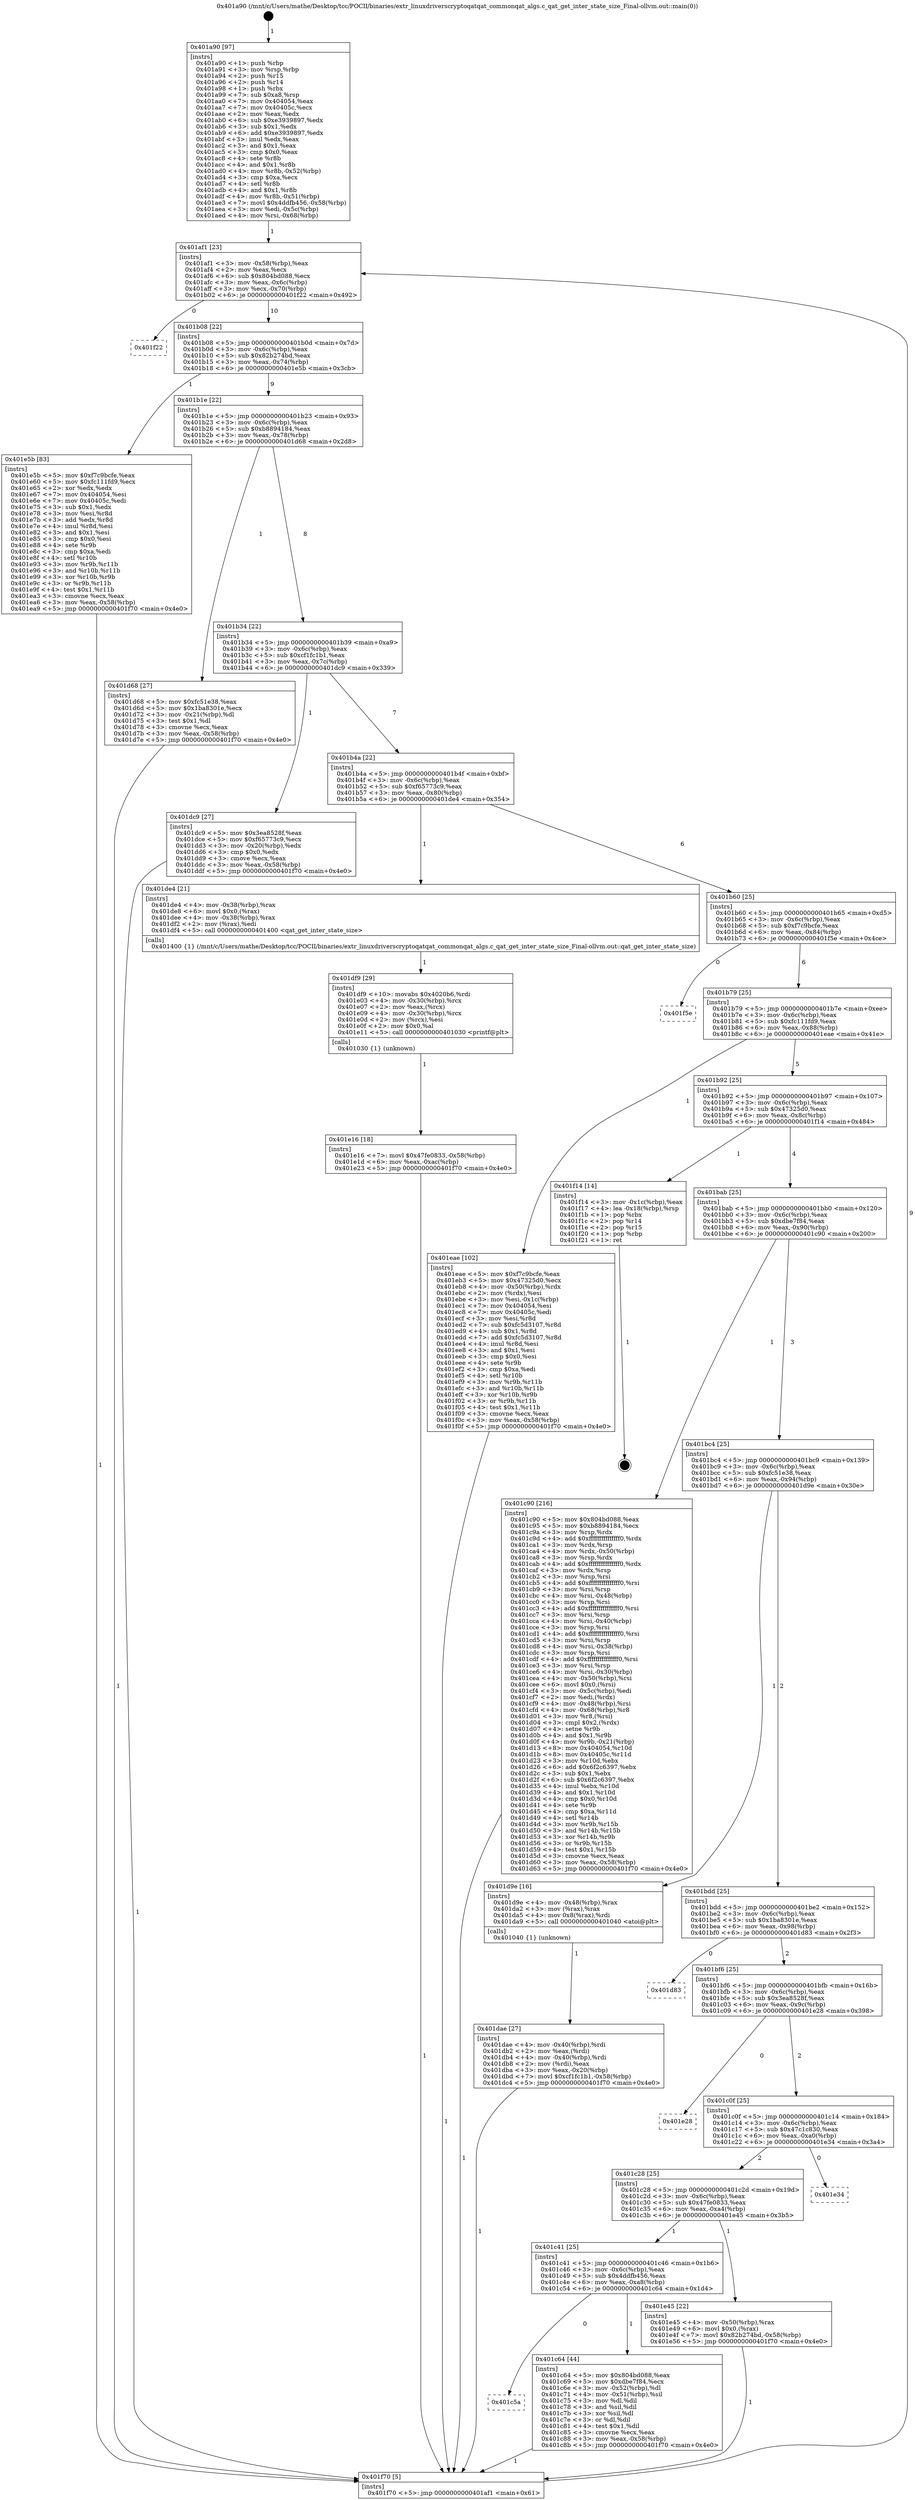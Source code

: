 digraph "0x401a90" {
  label = "0x401a90 (/mnt/c/Users/mathe/Desktop/tcc/POCII/binaries/extr_linuxdriverscryptoqatqat_commonqat_algs.c_qat_get_inter_state_size_Final-ollvm.out::main(0))"
  labelloc = "t"
  node[shape=record]

  Entry [label="",width=0.3,height=0.3,shape=circle,fillcolor=black,style=filled]
  "0x401af1" [label="{
     0x401af1 [23]\l
     | [instrs]\l
     &nbsp;&nbsp;0x401af1 \<+3\>: mov -0x58(%rbp),%eax\l
     &nbsp;&nbsp;0x401af4 \<+2\>: mov %eax,%ecx\l
     &nbsp;&nbsp;0x401af6 \<+6\>: sub $0x804bd088,%ecx\l
     &nbsp;&nbsp;0x401afc \<+3\>: mov %eax,-0x6c(%rbp)\l
     &nbsp;&nbsp;0x401aff \<+3\>: mov %ecx,-0x70(%rbp)\l
     &nbsp;&nbsp;0x401b02 \<+6\>: je 0000000000401f22 \<main+0x492\>\l
  }"]
  "0x401f22" [label="{
     0x401f22\l
  }", style=dashed]
  "0x401b08" [label="{
     0x401b08 [22]\l
     | [instrs]\l
     &nbsp;&nbsp;0x401b08 \<+5\>: jmp 0000000000401b0d \<main+0x7d\>\l
     &nbsp;&nbsp;0x401b0d \<+3\>: mov -0x6c(%rbp),%eax\l
     &nbsp;&nbsp;0x401b10 \<+5\>: sub $0x82b274bd,%eax\l
     &nbsp;&nbsp;0x401b15 \<+3\>: mov %eax,-0x74(%rbp)\l
     &nbsp;&nbsp;0x401b18 \<+6\>: je 0000000000401e5b \<main+0x3cb\>\l
  }"]
  Exit [label="",width=0.3,height=0.3,shape=circle,fillcolor=black,style=filled,peripheries=2]
  "0x401e5b" [label="{
     0x401e5b [83]\l
     | [instrs]\l
     &nbsp;&nbsp;0x401e5b \<+5\>: mov $0xf7c9bcfe,%eax\l
     &nbsp;&nbsp;0x401e60 \<+5\>: mov $0xfc111fd9,%ecx\l
     &nbsp;&nbsp;0x401e65 \<+2\>: xor %edx,%edx\l
     &nbsp;&nbsp;0x401e67 \<+7\>: mov 0x404054,%esi\l
     &nbsp;&nbsp;0x401e6e \<+7\>: mov 0x40405c,%edi\l
     &nbsp;&nbsp;0x401e75 \<+3\>: sub $0x1,%edx\l
     &nbsp;&nbsp;0x401e78 \<+3\>: mov %esi,%r8d\l
     &nbsp;&nbsp;0x401e7b \<+3\>: add %edx,%r8d\l
     &nbsp;&nbsp;0x401e7e \<+4\>: imul %r8d,%esi\l
     &nbsp;&nbsp;0x401e82 \<+3\>: and $0x1,%esi\l
     &nbsp;&nbsp;0x401e85 \<+3\>: cmp $0x0,%esi\l
     &nbsp;&nbsp;0x401e88 \<+4\>: sete %r9b\l
     &nbsp;&nbsp;0x401e8c \<+3\>: cmp $0xa,%edi\l
     &nbsp;&nbsp;0x401e8f \<+4\>: setl %r10b\l
     &nbsp;&nbsp;0x401e93 \<+3\>: mov %r9b,%r11b\l
     &nbsp;&nbsp;0x401e96 \<+3\>: and %r10b,%r11b\l
     &nbsp;&nbsp;0x401e99 \<+3\>: xor %r10b,%r9b\l
     &nbsp;&nbsp;0x401e9c \<+3\>: or %r9b,%r11b\l
     &nbsp;&nbsp;0x401e9f \<+4\>: test $0x1,%r11b\l
     &nbsp;&nbsp;0x401ea3 \<+3\>: cmovne %ecx,%eax\l
     &nbsp;&nbsp;0x401ea6 \<+3\>: mov %eax,-0x58(%rbp)\l
     &nbsp;&nbsp;0x401ea9 \<+5\>: jmp 0000000000401f70 \<main+0x4e0\>\l
  }"]
  "0x401b1e" [label="{
     0x401b1e [22]\l
     | [instrs]\l
     &nbsp;&nbsp;0x401b1e \<+5\>: jmp 0000000000401b23 \<main+0x93\>\l
     &nbsp;&nbsp;0x401b23 \<+3\>: mov -0x6c(%rbp),%eax\l
     &nbsp;&nbsp;0x401b26 \<+5\>: sub $0xb8894184,%eax\l
     &nbsp;&nbsp;0x401b2b \<+3\>: mov %eax,-0x78(%rbp)\l
     &nbsp;&nbsp;0x401b2e \<+6\>: je 0000000000401d68 \<main+0x2d8\>\l
  }"]
  "0x401e16" [label="{
     0x401e16 [18]\l
     | [instrs]\l
     &nbsp;&nbsp;0x401e16 \<+7\>: movl $0x47fe0833,-0x58(%rbp)\l
     &nbsp;&nbsp;0x401e1d \<+6\>: mov %eax,-0xac(%rbp)\l
     &nbsp;&nbsp;0x401e23 \<+5\>: jmp 0000000000401f70 \<main+0x4e0\>\l
  }"]
  "0x401d68" [label="{
     0x401d68 [27]\l
     | [instrs]\l
     &nbsp;&nbsp;0x401d68 \<+5\>: mov $0xfc51e38,%eax\l
     &nbsp;&nbsp;0x401d6d \<+5\>: mov $0x1ba8301e,%ecx\l
     &nbsp;&nbsp;0x401d72 \<+3\>: mov -0x21(%rbp),%dl\l
     &nbsp;&nbsp;0x401d75 \<+3\>: test $0x1,%dl\l
     &nbsp;&nbsp;0x401d78 \<+3\>: cmovne %ecx,%eax\l
     &nbsp;&nbsp;0x401d7b \<+3\>: mov %eax,-0x58(%rbp)\l
     &nbsp;&nbsp;0x401d7e \<+5\>: jmp 0000000000401f70 \<main+0x4e0\>\l
  }"]
  "0x401b34" [label="{
     0x401b34 [22]\l
     | [instrs]\l
     &nbsp;&nbsp;0x401b34 \<+5\>: jmp 0000000000401b39 \<main+0xa9\>\l
     &nbsp;&nbsp;0x401b39 \<+3\>: mov -0x6c(%rbp),%eax\l
     &nbsp;&nbsp;0x401b3c \<+5\>: sub $0xcf1fc1b1,%eax\l
     &nbsp;&nbsp;0x401b41 \<+3\>: mov %eax,-0x7c(%rbp)\l
     &nbsp;&nbsp;0x401b44 \<+6\>: je 0000000000401dc9 \<main+0x339\>\l
  }"]
  "0x401df9" [label="{
     0x401df9 [29]\l
     | [instrs]\l
     &nbsp;&nbsp;0x401df9 \<+10\>: movabs $0x4020b6,%rdi\l
     &nbsp;&nbsp;0x401e03 \<+4\>: mov -0x30(%rbp),%rcx\l
     &nbsp;&nbsp;0x401e07 \<+2\>: mov %eax,(%rcx)\l
     &nbsp;&nbsp;0x401e09 \<+4\>: mov -0x30(%rbp),%rcx\l
     &nbsp;&nbsp;0x401e0d \<+2\>: mov (%rcx),%esi\l
     &nbsp;&nbsp;0x401e0f \<+2\>: mov $0x0,%al\l
     &nbsp;&nbsp;0x401e11 \<+5\>: call 0000000000401030 \<printf@plt\>\l
     | [calls]\l
     &nbsp;&nbsp;0x401030 \{1\} (unknown)\l
  }"]
  "0x401dc9" [label="{
     0x401dc9 [27]\l
     | [instrs]\l
     &nbsp;&nbsp;0x401dc9 \<+5\>: mov $0x3ea8528f,%eax\l
     &nbsp;&nbsp;0x401dce \<+5\>: mov $0xf65773c9,%ecx\l
     &nbsp;&nbsp;0x401dd3 \<+3\>: mov -0x20(%rbp),%edx\l
     &nbsp;&nbsp;0x401dd6 \<+3\>: cmp $0x0,%edx\l
     &nbsp;&nbsp;0x401dd9 \<+3\>: cmove %ecx,%eax\l
     &nbsp;&nbsp;0x401ddc \<+3\>: mov %eax,-0x58(%rbp)\l
     &nbsp;&nbsp;0x401ddf \<+5\>: jmp 0000000000401f70 \<main+0x4e0\>\l
  }"]
  "0x401b4a" [label="{
     0x401b4a [22]\l
     | [instrs]\l
     &nbsp;&nbsp;0x401b4a \<+5\>: jmp 0000000000401b4f \<main+0xbf\>\l
     &nbsp;&nbsp;0x401b4f \<+3\>: mov -0x6c(%rbp),%eax\l
     &nbsp;&nbsp;0x401b52 \<+5\>: sub $0xf65773c9,%eax\l
     &nbsp;&nbsp;0x401b57 \<+3\>: mov %eax,-0x80(%rbp)\l
     &nbsp;&nbsp;0x401b5a \<+6\>: je 0000000000401de4 \<main+0x354\>\l
  }"]
  "0x401dae" [label="{
     0x401dae [27]\l
     | [instrs]\l
     &nbsp;&nbsp;0x401dae \<+4\>: mov -0x40(%rbp),%rdi\l
     &nbsp;&nbsp;0x401db2 \<+2\>: mov %eax,(%rdi)\l
     &nbsp;&nbsp;0x401db4 \<+4\>: mov -0x40(%rbp),%rdi\l
     &nbsp;&nbsp;0x401db8 \<+2\>: mov (%rdi),%eax\l
     &nbsp;&nbsp;0x401dba \<+3\>: mov %eax,-0x20(%rbp)\l
     &nbsp;&nbsp;0x401dbd \<+7\>: movl $0xcf1fc1b1,-0x58(%rbp)\l
     &nbsp;&nbsp;0x401dc4 \<+5\>: jmp 0000000000401f70 \<main+0x4e0\>\l
  }"]
  "0x401de4" [label="{
     0x401de4 [21]\l
     | [instrs]\l
     &nbsp;&nbsp;0x401de4 \<+4\>: mov -0x38(%rbp),%rax\l
     &nbsp;&nbsp;0x401de8 \<+6\>: movl $0x0,(%rax)\l
     &nbsp;&nbsp;0x401dee \<+4\>: mov -0x38(%rbp),%rax\l
     &nbsp;&nbsp;0x401df2 \<+2\>: mov (%rax),%edi\l
     &nbsp;&nbsp;0x401df4 \<+5\>: call 0000000000401400 \<qat_get_inter_state_size\>\l
     | [calls]\l
     &nbsp;&nbsp;0x401400 \{1\} (/mnt/c/Users/mathe/Desktop/tcc/POCII/binaries/extr_linuxdriverscryptoqatqat_commonqat_algs.c_qat_get_inter_state_size_Final-ollvm.out::qat_get_inter_state_size)\l
  }"]
  "0x401b60" [label="{
     0x401b60 [25]\l
     | [instrs]\l
     &nbsp;&nbsp;0x401b60 \<+5\>: jmp 0000000000401b65 \<main+0xd5\>\l
     &nbsp;&nbsp;0x401b65 \<+3\>: mov -0x6c(%rbp),%eax\l
     &nbsp;&nbsp;0x401b68 \<+5\>: sub $0xf7c9bcfe,%eax\l
     &nbsp;&nbsp;0x401b6d \<+6\>: mov %eax,-0x84(%rbp)\l
     &nbsp;&nbsp;0x401b73 \<+6\>: je 0000000000401f5e \<main+0x4ce\>\l
  }"]
  "0x401a90" [label="{
     0x401a90 [97]\l
     | [instrs]\l
     &nbsp;&nbsp;0x401a90 \<+1\>: push %rbp\l
     &nbsp;&nbsp;0x401a91 \<+3\>: mov %rsp,%rbp\l
     &nbsp;&nbsp;0x401a94 \<+2\>: push %r15\l
     &nbsp;&nbsp;0x401a96 \<+2\>: push %r14\l
     &nbsp;&nbsp;0x401a98 \<+1\>: push %rbx\l
     &nbsp;&nbsp;0x401a99 \<+7\>: sub $0xa8,%rsp\l
     &nbsp;&nbsp;0x401aa0 \<+7\>: mov 0x404054,%eax\l
     &nbsp;&nbsp;0x401aa7 \<+7\>: mov 0x40405c,%ecx\l
     &nbsp;&nbsp;0x401aae \<+2\>: mov %eax,%edx\l
     &nbsp;&nbsp;0x401ab0 \<+6\>: sub $0xe3939897,%edx\l
     &nbsp;&nbsp;0x401ab6 \<+3\>: sub $0x1,%edx\l
     &nbsp;&nbsp;0x401ab9 \<+6\>: add $0xe3939897,%edx\l
     &nbsp;&nbsp;0x401abf \<+3\>: imul %edx,%eax\l
     &nbsp;&nbsp;0x401ac2 \<+3\>: and $0x1,%eax\l
     &nbsp;&nbsp;0x401ac5 \<+3\>: cmp $0x0,%eax\l
     &nbsp;&nbsp;0x401ac8 \<+4\>: sete %r8b\l
     &nbsp;&nbsp;0x401acc \<+4\>: and $0x1,%r8b\l
     &nbsp;&nbsp;0x401ad0 \<+4\>: mov %r8b,-0x52(%rbp)\l
     &nbsp;&nbsp;0x401ad4 \<+3\>: cmp $0xa,%ecx\l
     &nbsp;&nbsp;0x401ad7 \<+4\>: setl %r8b\l
     &nbsp;&nbsp;0x401adb \<+4\>: and $0x1,%r8b\l
     &nbsp;&nbsp;0x401adf \<+4\>: mov %r8b,-0x51(%rbp)\l
     &nbsp;&nbsp;0x401ae3 \<+7\>: movl $0x4ddfb456,-0x58(%rbp)\l
     &nbsp;&nbsp;0x401aea \<+3\>: mov %edi,-0x5c(%rbp)\l
     &nbsp;&nbsp;0x401aed \<+4\>: mov %rsi,-0x68(%rbp)\l
  }"]
  "0x401f5e" [label="{
     0x401f5e\l
  }", style=dashed]
  "0x401b79" [label="{
     0x401b79 [25]\l
     | [instrs]\l
     &nbsp;&nbsp;0x401b79 \<+5\>: jmp 0000000000401b7e \<main+0xee\>\l
     &nbsp;&nbsp;0x401b7e \<+3\>: mov -0x6c(%rbp),%eax\l
     &nbsp;&nbsp;0x401b81 \<+5\>: sub $0xfc111fd9,%eax\l
     &nbsp;&nbsp;0x401b86 \<+6\>: mov %eax,-0x88(%rbp)\l
     &nbsp;&nbsp;0x401b8c \<+6\>: je 0000000000401eae \<main+0x41e\>\l
  }"]
  "0x401f70" [label="{
     0x401f70 [5]\l
     | [instrs]\l
     &nbsp;&nbsp;0x401f70 \<+5\>: jmp 0000000000401af1 \<main+0x61\>\l
  }"]
  "0x401eae" [label="{
     0x401eae [102]\l
     | [instrs]\l
     &nbsp;&nbsp;0x401eae \<+5\>: mov $0xf7c9bcfe,%eax\l
     &nbsp;&nbsp;0x401eb3 \<+5\>: mov $0x47325d0,%ecx\l
     &nbsp;&nbsp;0x401eb8 \<+4\>: mov -0x50(%rbp),%rdx\l
     &nbsp;&nbsp;0x401ebc \<+2\>: mov (%rdx),%esi\l
     &nbsp;&nbsp;0x401ebe \<+3\>: mov %esi,-0x1c(%rbp)\l
     &nbsp;&nbsp;0x401ec1 \<+7\>: mov 0x404054,%esi\l
     &nbsp;&nbsp;0x401ec8 \<+7\>: mov 0x40405c,%edi\l
     &nbsp;&nbsp;0x401ecf \<+3\>: mov %esi,%r8d\l
     &nbsp;&nbsp;0x401ed2 \<+7\>: sub $0xfc5d3107,%r8d\l
     &nbsp;&nbsp;0x401ed9 \<+4\>: sub $0x1,%r8d\l
     &nbsp;&nbsp;0x401edd \<+7\>: add $0xfc5d3107,%r8d\l
     &nbsp;&nbsp;0x401ee4 \<+4\>: imul %r8d,%esi\l
     &nbsp;&nbsp;0x401ee8 \<+3\>: and $0x1,%esi\l
     &nbsp;&nbsp;0x401eeb \<+3\>: cmp $0x0,%esi\l
     &nbsp;&nbsp;0x401eee \<+4\>: sete %r9b\l
     &nbsp;&nbsp;0x401ef2 \<+3\>: cmp $0xa,%edi\l
     &nbsp;&nbsp;0x401ef5 \<+4\>: setl %r10b\l
     &nbsp;&nbsp;0x401ef9 \<+3\>: mov %r9b,%r11b\l
     &nbsp;&nbsp;0x401efc \<+3\>: and %r10b,%r11b\l
     &nbsp;&nbsp;0x401eff \<+3\>: xor %r10b,%r9b\l
     &nbsp;&nbsp;0x401f02 \<+3\>: or %r9b,%r11b\l
     &nbsp;&nbsp;0x401f05 \<+4\>: test $0x1,%r11b\l
     &nbsp;&nbsp;0x401f09 \<+3\>: cmovne %ecx,%eax\l
     &nbsp;&nbsp;0x401f0c \<+3\>: mov %eax,-0x58(%rbp)\l
     &nbsp;&nbsp;0x401f0f \<+5\>: jmp 0000000000401f70 \<main+0x4e0\>\l
  }"]
  "0x401b92" [label="{
     0x401b92 [25]\l
     | [instrs]\l
     &nbsp;&nbsp;0x401b92 \<+5\>: jmp 0000000000401b97 \<main+0x107\>\l
     &nbsp;&nbsp;0x401b97 \<+3\>: mov -0x6c(%rbp),%eax\l
     &nbsp;&nbsp;0x401b9a \<+5\>: sub $0x47325d0,%eax\l
     &nbsp;&nbsp;0x401b9f \<+6\>: mov %eax,-0x8c(%rbp)\l
     &nbsp;&nbsp;0x401ba5 \<+6\>: je 0000000000401f14 \<main+0x484\>\l
  }"]
  "0x401c5a" [label="{
     0x401c5a\l
  }", style=dashed]
  "0x401f14" [label="{
     0x401f14 [14]\l
     | [instrs]\l
     &nbsp;&nbsp;0x401f14 \<+3\>: mov -0x1c(%rbp),%eax\l
     &nbsp;&nbsp;0x401f17 \<+4\>: lea -0x18(%rbp),%rsp\l
     &nbsp;&nbsp;0x401f1b \<+1\>: pop %rbx\l
     &nbsp;&nbsp;0x401f1c \<+2\>: pop %r14\l
     &nbsp;&nbsp;0x401f1e \<+2\>: pop %r15\l
     &nbsp;&nbsp;0x401f20 \<+1\>: pop %rbp\l
     &nbsp;&nbsp;0x401f21 \<+1\>: ret\l
  }"]
  "0x401bab" [label="{
     0x401bab [25]\l
     | [instrs]\l
     &nbsp;&nbsp;0x401bab \<+5\>: jmp 0000000000401bb0 \<main+0x120\>\l
     &nbsp;&nbsp;0x401bb0 \<+3\>: mov -0x6c(%rbp),%eax\l
     &nbsp;&nbsp;0x401bb3 \<+5\>: sub $0xdbe7f84,%eax\l
     &nbsp;&nbsp;0x401bb8 \<+6\>: mov %eax,-0x90(%rbp)\l
     &nbsp;&nbsp;0x401bbe \<+6\>: je 0000000000401c90 \<main+0x200\>\l
  }"]
  "0x401c64" [label="{
     0x401c64 [44]\l
     | [instrs]\l
     &nbsp;&nbsp;0x401c64 \<+5\>: mov $0x804bd088,%eax\l
     &nbsp;&nbsp;0x401c69 \<+5\>: mov $0xdbe7f84,%ecx\l
     &nbsp;&nbsp;0x401c6e \<+3\>: mov -0x52(%rbp),%dl\l
     &nbsp;&nbsp;0x401c71 \<+4\>: mov -0x51(%rbp),%sil\l
     &nbsp;&nbsp;0x401c75 \<+3\>: mov %dl,%dil\l
     &nbsp;&nbsp;0x401c78 \<+3\>: and %sil,%dil\l
     &nbsp;&nbsp;0x401c7b \<+3\>: xor %sil,%dl\l
     &nbsp;&nbsp;0x401c7e \<+3\>: or %dl,%dil\l
     &nbsp;&nbsp;0x401c81 \<+4\>: test $0x1,%dil\l
     &nbsp;&nbsp;0x401c85 \<+3\>: cmovne %ecx,%eax\l
     &nbsp;&nbsp;0x401c88 \<+3\>: mov %eax,-0x58(%rbp)\l
     &nbsp;&nbsp;0x401c8b \<+5\>: jmp 0000000000401f70 \<main+0x4e0\>\l
  }"]
  "0x401c90" [label="{
     0x401c90 [216]\l
     | [instrs]\l
     &nbsp;&nbsp;0x401c90 \<+5\>: mov $0x804bd088,%eax\l
     &nbsp;&nbsp;0x401c95 \<+5\>: mov $0xb8894184,%ecx\l
     &nbsp;&nbsp;0x401c9a \<+3\>: mov %rsp,%rdx\l
     &nbsp;&nbsp;0x401c9d \<+4\>: add $0xfffffffffffffff0,%rdx\l
     &nbsp;&nbsp;0x401ca1 \<+3\>: mov %rdx,%rsp\l
     &nbsp;&nbsp;0x401ca4 \<+4\>: mov %rdx,-0x50(%rbp)\l
     &nbsp;&nbsp;0x401ca8 \<+3\>: mov %rsp,%rdx\l
     &nbsp;&nbsp;0x401cab \<+4\>: add $0xfffffffffffffff0,%rdx\l
     &nbsp;&nbsp;0x401caf \<+3\>: mov %rdx,%rsp\l
     &nbsp;&nbsp;0x401cb2 \<+3\>: mov %rsp,%rsi\l
     &nbsp;&nbsp;0x401cb5 \<+4\>: add $0xfffffffffffffff0,%rsi\l
     &nbsp;&nbsp;0x401cb9 \<+3\>: mov %rsi,%rsp\l
     &nbsp;&nbsp;0x401cbc \<+4\>: mov %rsi,-0x48(%rbp)\l
     &nbsp;&nbsp;0x401cc0 \<+3\>: mov %rsp,%rsi\l
     &nbsp;&nbsp;0x401cc3 \<+4\>: add $0xfffffffffffffff0,%rsi\l
     &nbsp;&nbsp;0x401cc7 \<+3\>: mov %rsi,%rsp\l
     &nbsp;&nbsp;0x401cca \<+4\>: mov %rsi,-0x40(%rbp)\l
     &nbsp;&nbsp;0x401cce \<+3\>: mov %rsp,%rsi\l
     &nbsp;&nbsp;0x401cd1 \<+4\>: add $0xfffffffffffffff0,%rsi\l
     &nbsp;&nbsp;0x401cd5 \<+3\>: mov %rsi,%rsp\l
     &nbsp;&nbsp;0x401cd8 \<+4\>: mov %rsi,-0x38(%rbp)\l
     &nbsp;&nbsp;0x401cdc \<+3\>: mov %rsp,%rsi\l
     &nbsp;&nbsp;0x401cdf \<+4\>: add $0xfffffffffffffff0,%rsi\l
     &nbsp;&nbsp;0x401ce3 \<+3\>: mov %rsi,%rsp\l
     &nbsp;&nbsp;0x401ce6 \<+4\>: mov %rsi,-0x30(%rbp)\l
     &nbsp;&nbsp;0x401cea \<+4\>: mov -0x50(%rbp),%rsi\l
     &nbsp;&nbsp;0x401cee \<+6\>: movl $0x0,(%rsi)\l
     &nbsp;&nbsp;0x401cf4 \<+3\>: mov -0x5c(%rbp),%edi\l
     &nbsp;&nbsp;0x401cf7 \<+2\>: mov %edi,(%rdx)\l
     &nbsp;&nbsp;0x401cf9 \<+4\>: mov -0x48(%rbp),%rsi\l
     &nbsp;&nbsp;0x401cfd \<+4\>: mov -0x68(%rbp),%r8\l
     &nbsp;&nbsp;0x401d01 \<+3\>: mov %r8,(%rsi)\l
     &nbsp;&nbsp;0x401d04 \<+3\>: cmpl $0x2,(%rdx)\l
     &nbsp;&nbsp;0x401d07 \<+4\>: setne %r9b\l
     &nbsp;&nbsp;0x401d0b \<+4\>: and $0x1,%r9b\l
     &nbsp;&nbsp;0x401d0f \<+4\>: mov %r9b,-0x21(%rbp)\l
     &nbsp;&nbsp;0x401d13 \<+8\>: mov 0x404054,%r10d\l
     &nbsp;&nbsp;0x401d1b \<+8\>: mov 0x40405c,%r11d\l
     &nbsp;&nbsp;0x401d23 \<+3\>: mov %r10d,%ebx\l
     &nbsp;&nbsp;0x401d26 \<+6\>: add $0x6f2c6397,%ebx\l
     &nbsp;&nbsp;0x401d2c \<+3\>: sub $0x1,%ebx\l
     &nbsp;&nbsp;0x401d2f \<+6\>: sub $0x6f2c6397,%ebx\l
     &nbsp;&nbsp;0x401d35 \<+4\>: imul %ebx,%r10d\l
     &nbsp;&nbsp;0x401d39 \<+4\>: and $0x1,%r10d\l
     &nbsp;&nbsp;0x401d3d \<+4\>: cmp $0x0,%r10d\l
     &nbsp;&nbsp;0x401d41 \<+4\>: sete %r9b\l
     &nbsp;&nbsp;0x401d45 \<+4\>: cmp $0xa,%r11d\l
     &nbsp;&nbsp;0x401d49 \<+4\>: setl %r14b\l
     &nbsp;&nbsp;0x401d4d \<+3\>: mov %r9b,%r15b\l
     &nbsp;&nbsp;0x401d50 \<+3\>: and %r14b,%r15b\l
     &nbsp;&nbsp;0x401d53 \<+3\>: xor %r14b,%r9b\l
     &nbsp;&nbsp;0x401d56 \<+3\>: or %r9b,%r15b\l
     &nbsp;&nbsp;0x401d59 \<+4\>: test $0x1,%r15b\l
     &nbsp;&nbsp;0x401d5d \<+3\>: cmovne %ecx,%eax\l
     &nbsp;&nbsp;0x401d60 \<+3\>: mov %eax,-0x58(%rbp)\l
     &nbsp;&nbsp;0x401d63 \<+5\>: jmp 0000000000401f70 \<main+0x4e0\>\l
  }"]
  "0x401bc4" [label="{
     0x401bc4 [25]\l
     | [instrs]\l
     &nbsp;&nbsp;0x401bc4 \<+5\>: jmp 0000000000401bc9 \<main+0x139\>\l
     &nbsp;&nbsp;0x401bc9 \<+3\>: mov -0x6c(%rbp),%eax\l
     &nbsp;&nbsp;0x401bcc \<+5\>: sub $0xfc51e38,%eax\l
     &nbsp;&nbsp;0x401bd1 \<+6\>: mov %eax,-0x94(%rbp)\l
     &nbsp;&nbsp;0x401bd7 \<+6\>: je 0000000000401d9e \<main+0x30e\>\l
  }"]
  "0x401c41" [label="{
     0x401c41 [25]\l
     | [instrs]\l
     &nbsp;&nbsp;0x401c41 \<+5\>: jmp 0000000000401c46 \<main+0x1b6\>\l
     &nbsp;&nbsp;0x401c46 \<+3\>: mov -0x6c(%rbp),%eax\l
     &nbsp;&nbsp;0x401c49 \<+5\>: sub $0x4ddfb456,%eax\l
     &nbsp;&nbsp;0x401c4e \<+6\>: mov %eax,-0xa8(%rbp)\l
     &nbsp;&nbsp;0x401c54 \<+6\>: je 0000000000401c64 \<main+0x1d4\>\l
  }"]
  "0x401d9e" [label="{
     0x401d9e [16]\l
     | [instrs]\l
     &nbsp;&nbsp;0x401d9e \<+4\>: mov -0x48(%rbp),%rax\l
     &nbsp;&nbsp;0x401da2 \<+3\>: mov (%rax),%rax\l
     &nbsp;&nbsp;0x401da5 \<+4\>: mov 0x8(%rax),%rdi\l
     &nbsp;&nbsp;0x401da9 \<+5\>: call 0000000000401040 \<atoi@plt\>\l
     | [calls]\l
     &nbsp;&nbsp;0x401040 \{1\} (unknown)\l
  }"]
  "0x401bdd" [label="{
     0x401bdd [25]\l
     | [instrs]\l
     &nbsp;&nbsp;0x401bdd \<+5\>: jmp 0000000000401be2 \<main+0x152\>\l
     &nbsp;&nbsp;0x401be2 \<+3\>: mov -0x6c(%rbp),%eax\l
     &nbsp;&nbsp;0x401be5 \<+5\>: sub $0x1ba8301e,%eax\l
     &nbsp;&nbsp;0x401bea \<+6\>: mov %eax,-0x98(%rbp)\l
     &nbsp;&nbsp;0x401bf0 \<+6\>: je 0000000000401d83 \<main+0x2f3\>\l
  }"]
  "0x401e45" [label="{
     0x401e45 [22]\l
     | [instrs]\l
     &nbsp;&nbsp;0x401e45 \<+4\>: mov -0x50(%rbp),%rax\l
     &nbsp;&nbsp;0x401e49 \<+6\>: movl $0x0,(%rax)\l
     &nbsp;&nbsp;0x401e4f \<+7\>: movl $0x82b274bd,-0x58(%rbp)\l
     &nbsp;&nbsp;0x401e56 \<+5\>: jmp 0000000000401f70 \<main+0x4e0\>\l
  }"]
  "0x401d83" [label="{
     0x401d83\l
  }", style=dashed]
  "0x401bf6" [label="{
     0x401bf6 [25]\l
     | [instrs]\l
     &nbsp;&nbsp;0x401bf6 \<+5\>: jmp 0000000000401bfb \<main+0x16b\>\l
     &nbsp;&nbsp;0x401bfb \<+3\>: mov -0x6c(%rbp),%eax\l
     &nbsp;&nbsp;0x401bfe \<+5\>: sub $0x3ea8528f,%eax\l
     &nbsp;&nbsp;0x401c03 \<+6\>: mov %eax,-0x9c(%rbp)\l
     &nbsp;&nbsp;0x401c09 \<+6\>: je 0000000000401e28 \<main+0x398\>\l
  }"]
  "0x401c28" [label="{
     0x401c28 [25]\l
     | [instrs]\l
     &nbsp;&nbsp;0x401c28 \<+5\>: jmp 0000000000401c2d \<main+0x19d\>\l
     &nbsp;&nbsp;0x401c2d \<+3\>: mov -0x6c(%rbp),%eax\l
     &nbsp;&nbsp;0x401c30 \<+5\>: sub $0x47fe0833,%eax\l
     &nbsp;&nbsp;0x401c35 \<+6\>: mov %eax,-0xa4(%rbp)\l
     &nbsp;&nbsp;0x401c3b \<+6\>: je 0000000000401e45 \<main+0x3b5\>\l
  }"]
  "0x401e28" [label="{
     0x401e28\l
  }", style=dashed]
  "0x401c0f" [label="{
     0x401c0f [25]\l
     | [instrs]\l
     &nbsp;&nbsp;0x401c0f \<+5\>: jmp 0000000000401c14 \<main+0x184\>\l
     &nbsp;&nbsp;0x401c14 \<+3\>: mov -0x6c(%rbp),%eax\l
     &nbsp;&nbsp;0x401c17 \<+5\>: sub $0x47c1c830,%eax\l
     &nbsp;&nbsp;0x401c1c \<+6\>: mov %eax,-0xa0(%rbp)\l
     &nbsp;&nbsp;0x401c22 \<+6\>: je 0000000000401e34 \<main+0x3a4\>\l
  }"]
  "0x401e34" [label="{
     0x401e34\l
  }", style=dashed]
  Entry -> "0x401a90" [label=" 1"]
  "0x401af1" -> "0x401f22" [label=" 0"]
  "0x401af1" -> "0x401b08" [label=" 10"]
  "0x401f14" -> Exit [label=" 1"]
  "0x401b08" -> "0x401e5b" [label=" 1"]
  "0x401b08" -> "0x401b1e" [label=" 9"]
  "0x401eae" -> "0x401f70" [label=" 1"]
  "0x401b1e" -> "0x401d68" [label=" 1"]
  "0x401b1e" -> "0x401b34" [label=" 8"]
  "0x401e5b" -> "0x401f70" [label=" 1"]
  "0x401b34" -> "0x401dc9" [label=" 1"]
  "0x401b34" -> "0x401b4a" [label=" 7"]
  "0x401e45" -> "0x401f70" [label=" 1"]
  "0x401b4a" -> "0x401de4" [label=" 1"]
  "0x401b4a" -> "0x401b60" [label=" 6"]
  "0x401e16" -> "0x401f70" [label=" 1"]
  "0x401b60" -> "0x401f5e" [label=" 0"]
  "0x401b60" -> "0x401b79" [label=" 6"]
  "0x401df9" -> "0x401e16" [label=" 1"]
  "0x401b79" -> "0x401eae" [label=" 1"]
  "0x401b79" -> "0x401b92" [label=" 5"]
  "0x401de4" -> "0x401df9" [label=" 1"]
  "0x401b92" -> "0x401f14" [label=" 1"]
  "0x401b92" -> "0x401bab" [label=" 4"]
  "0x401dc9" -> "0x401f70" [label=" 1"]
  "0x401bab" -> "0x401c90" [label=" 1"]
  "0x401bab" -> "0x401bc4" [label=" 3"]
  "0x401dae" -> "0x401f70" [label=" 1"]
  "0x401bc4" -> "0x401d9e" [label=" 1"]
  "0x401bc4" -> "0x401bdd" [label=" 2"]
  "0x401d68" -> "0x401f70" [label=" 1"]
  "0x401bdd" -> "0x401d83" [label=" 0"]
  "0x401bdd" -> "0x401bf6" [label=" 2"]
  "0x401c90" -> "0x401f70" [label=" 1"]
  "0x401bf6" -> "0x401e28" [label=" 0"]
  "0x401bf6" -> "0x401c0f" [label=" 2"]
  "0x401a90" -> "0x401af1" [label=" 1"]
  "0x401c0f" -> "0x401e34" [label=" 0"]
  "0x401c0f" -> "0x401c28" [label=" 2"]
  "0x401f70" -> "0x401af1" [label=" 9"]
  "0x401c28" -> "0x401e45" [label=" 1"]
  "0x401c28" -> "0x401c41" [label=" 1"]
  "0x401d9e" -> "0x401dae" [label=" 1"]
  "0x401c41" -> "0x401c64" [label=" 1"]
  "0x401c41" -> "0x401c5a" [label=" 0"]
  "0x401c64" -> "0x401f70" [label=" 1"]
}
